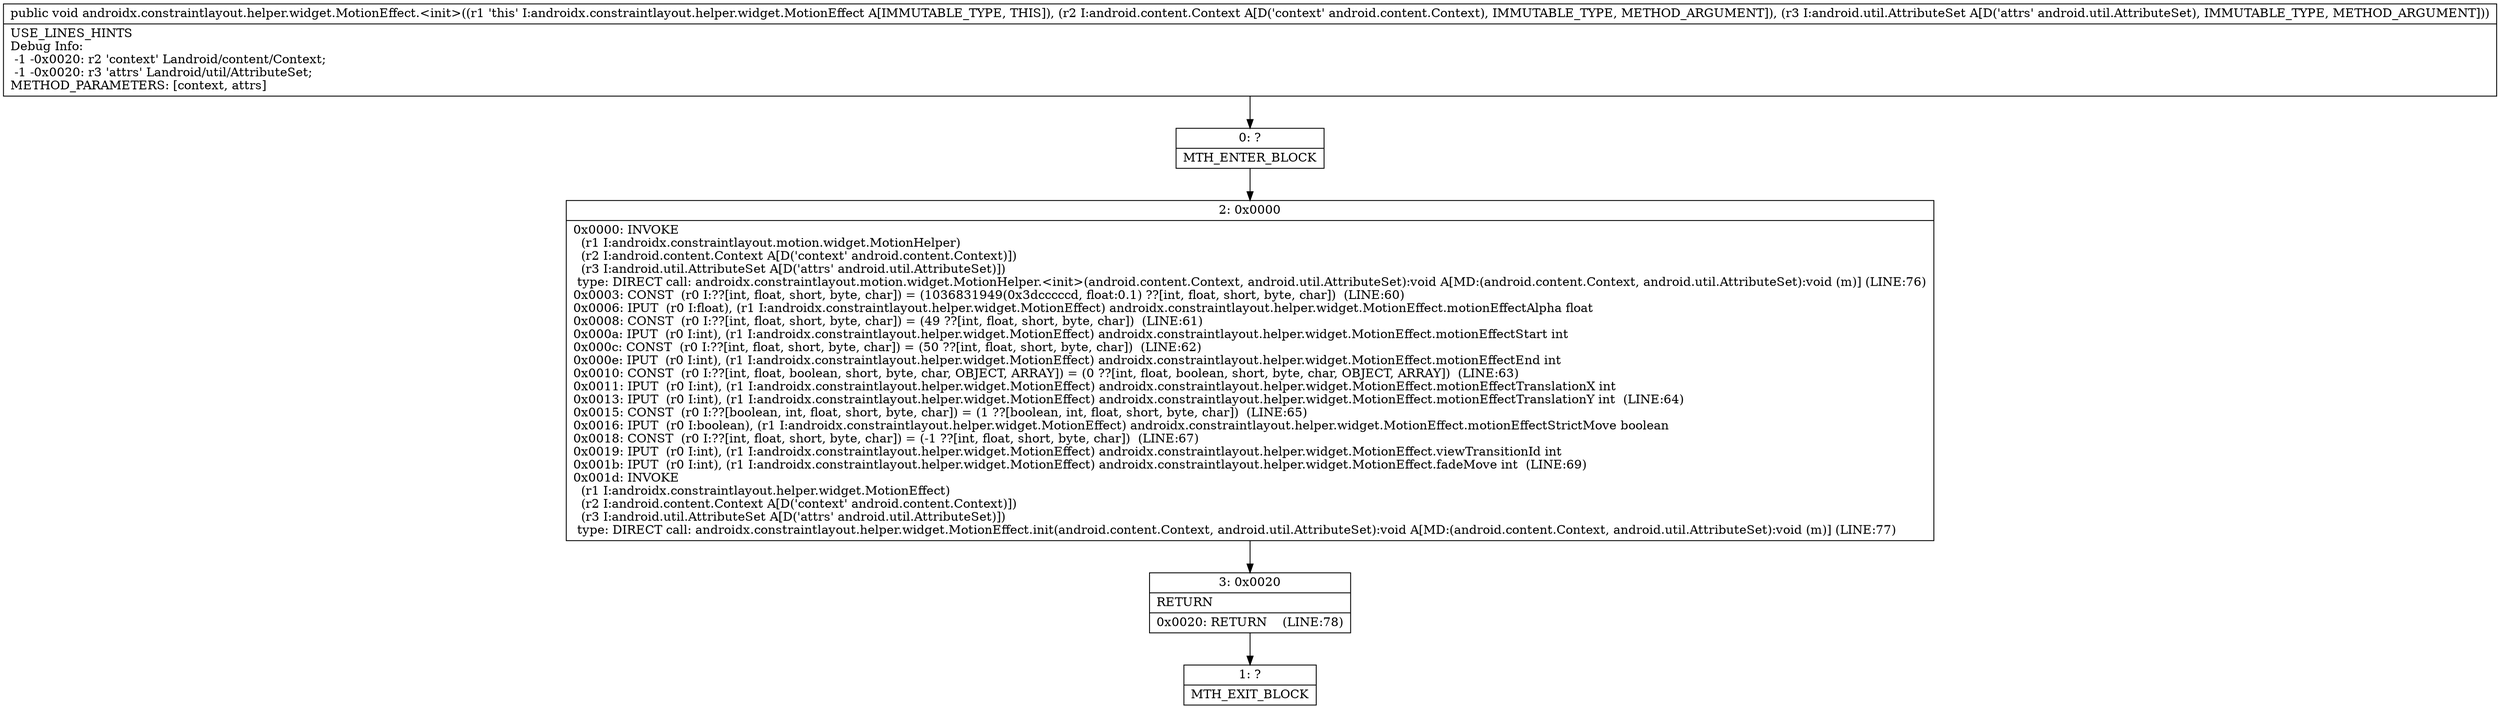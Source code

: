 digraph "CFG forandroidx.constraintlayout.helper.widget.MotionEffect.\<init\>(Landroid\/content\/Context;Landroid\/util\/AttributeSet;)V" {
Node_0 [shape=record,label="{0\:\ ?|MTH_ENTER_BLOCK\l}"];
Node_2 [shape=record,label="{2\:\ 0x0000|0x0000: INVOKE  \l  (r1 I:androidx.constraintlayout.motion.widget.MotionHelper)\l  (r2 I:android.content.Context A[D('context' android.content.Context)])\l  (r3 I:android.util.AttributeSet A[D('attrs' android.util.AttributeSet)])\l type: DIRECT call: androidx.constraintlayout.motion.widget.MotionHelper.\<init\>(android.content.Context, android.util.AttributeSet):void A[MD:(android.content.Context, android.util.AttributeSet):void (m)] (LINE:76)\l0x0003: CONST  (r0 I:??[int, float, short, byte, char]) = (1036831949(0x3dcccccd, float:0.1) ??[int, float, short, byte, char])  (LINE:60)\l0x0006: IPUT  (r0 I:float), (r1 I:androidx.constraintlayout.helper.widget.MotionEffect) androidx.constraintlayout.helper.widget.MotionEffect.motionEffectAlpha float \l0x0008: CONST  (r0 I:??[int, float, short, byte, char]) = (49 ??[int, float, short, byte, char])  (LINE:61)\l0x000a: IPUT  (r0 I:int), (r1 I:androidx.constraintlayout.helper.widget.MotionEffect) androidx.constraintlayout.helper.widget.MotionEffect.motionEffectStart int \l0x000c: CONST  (r0 I:??[int, float, short, byte, char]) = (50 ??[int, float, short, byte, char])  (LINE:62)\l0x000e: IPUT  (r0 I:int), (r1 I:androidx.constraintlayout.helper.widget.MotionEffect) androidx.constraintlayout.helper.widget.MotionEffect.motionEffectEnd int \l0x0010: CONST  (r0 I:??[int, float, boolean, short, byte, char, OBJECT, ARRAY]) = (0 ??[int, float, boolean, short, byte, char, OBJECT, ARRAY])  (LINE:63)\l0x0011: IPUT  (r0 I:int), (r1 I:androidx.constraintlayout.helper.widget.MotionEffect) androidx.constraintlayout.helper.widget.MotionEffect.motionEffectTranslationX int \l0x0013: IPUT  (r0 I:int), (r1 I:androidx.constraintlayout.helper.widget.MotionEffect) androidx.constraintlayout.helper.widget.MotionEffect.motionEffectTranslationY int  (LINE:64)\l0x0015: CONST  (r0 I:??[boolean, int, float, short, byte, char]) = (1 ??[boolean, int, float, short, byte, char])  (LINE:65)\l0x0016: IPUT  (r0 I:boolean), (r1 I:androidx.constraintlayout.helper.widget.MotionEffect) androidx.constraintlayout.helper.widget.MotionEffect.motionEffectStrictMove boolean \l0x0018: CONST  (r0 I:??[int, float, short, byte, char]) = (\-1 ??[int, float, short, byte, char])  (LINE:67)\l0x0019: IPUT  (r0 I:int), (r1 I:androidx.constraintlayout.helper.widget.MotionEffect) androidx.constraintlayout.helper.widget.MotionEffect.viewTransitionId int \l0x001b: IPUT  (r0 I:int), (r1 I:androidx.constraintlayout.helper.widget.MotionEffect) androidx.constraintlayout.helper.widget.MotionEffect.fadeMove int  (LINE:69)\l0x001d: INVOKE  \l  (r1 I:androidx.constraintlayout.helper.widget.MotionEffect)\l  (r2 I:android.content.Context A[D('context' android.content.Context)])\l  (r3 I:android.util.AttributeSet A[D('attrs' android.util.AttributeSet)])\l type: DIRECT call: androidx.constraintlayout.helper.widget.MotionEffect.init(android.content.Context, android.util.AttributeSet):void A[MD:(android.content.Context, android.util.AttributeSet):void (m)] (LINE:77)\l}"];
Node_3 [shape=record,label="{3\:\ 0x0020|RETURN\l|0x0020: RETURN    (LINE:78)\l}"];
Node_1 [shape=record,label="{1\:\ ?|MTH_EXIT_BLOCK\l}"];
MethodNode[shape=record,label="{public void androidx.constraintlayout.helper.widget.MotionEffect.\<init\>((r1 'this' I:androidx.constraintlayout.helper.widget.MotionEffect A[IMMUTABLE_TYPE, THIS]), (r2 I:android.content.Context A[D('context' android.content.Context), IMMUTABLE_TYPE, METHOD_ARGUMENT]), (r3 I:android.util.AttributeSet A[D('attrs' android.util.AttributeSet), IMMUTABLE_TYPE, METHOD_ARGUMENT]))  | USE_LINES_HINTS\lDebug Info:\l  \-1 \-0x0020: r2 'context' Landroid\/content\/Context;\l  \-1 \-0x0020: r3 'attrs' Landroid\/util\/AttributeSet;\lMETHOD_PARAMETERS: [context, attrs]\l}"];
MethodNode -> Node_0;Node_0 -> Node_2;
Node_2 -> Node_3;
Node_3 -> Node_1;
}


